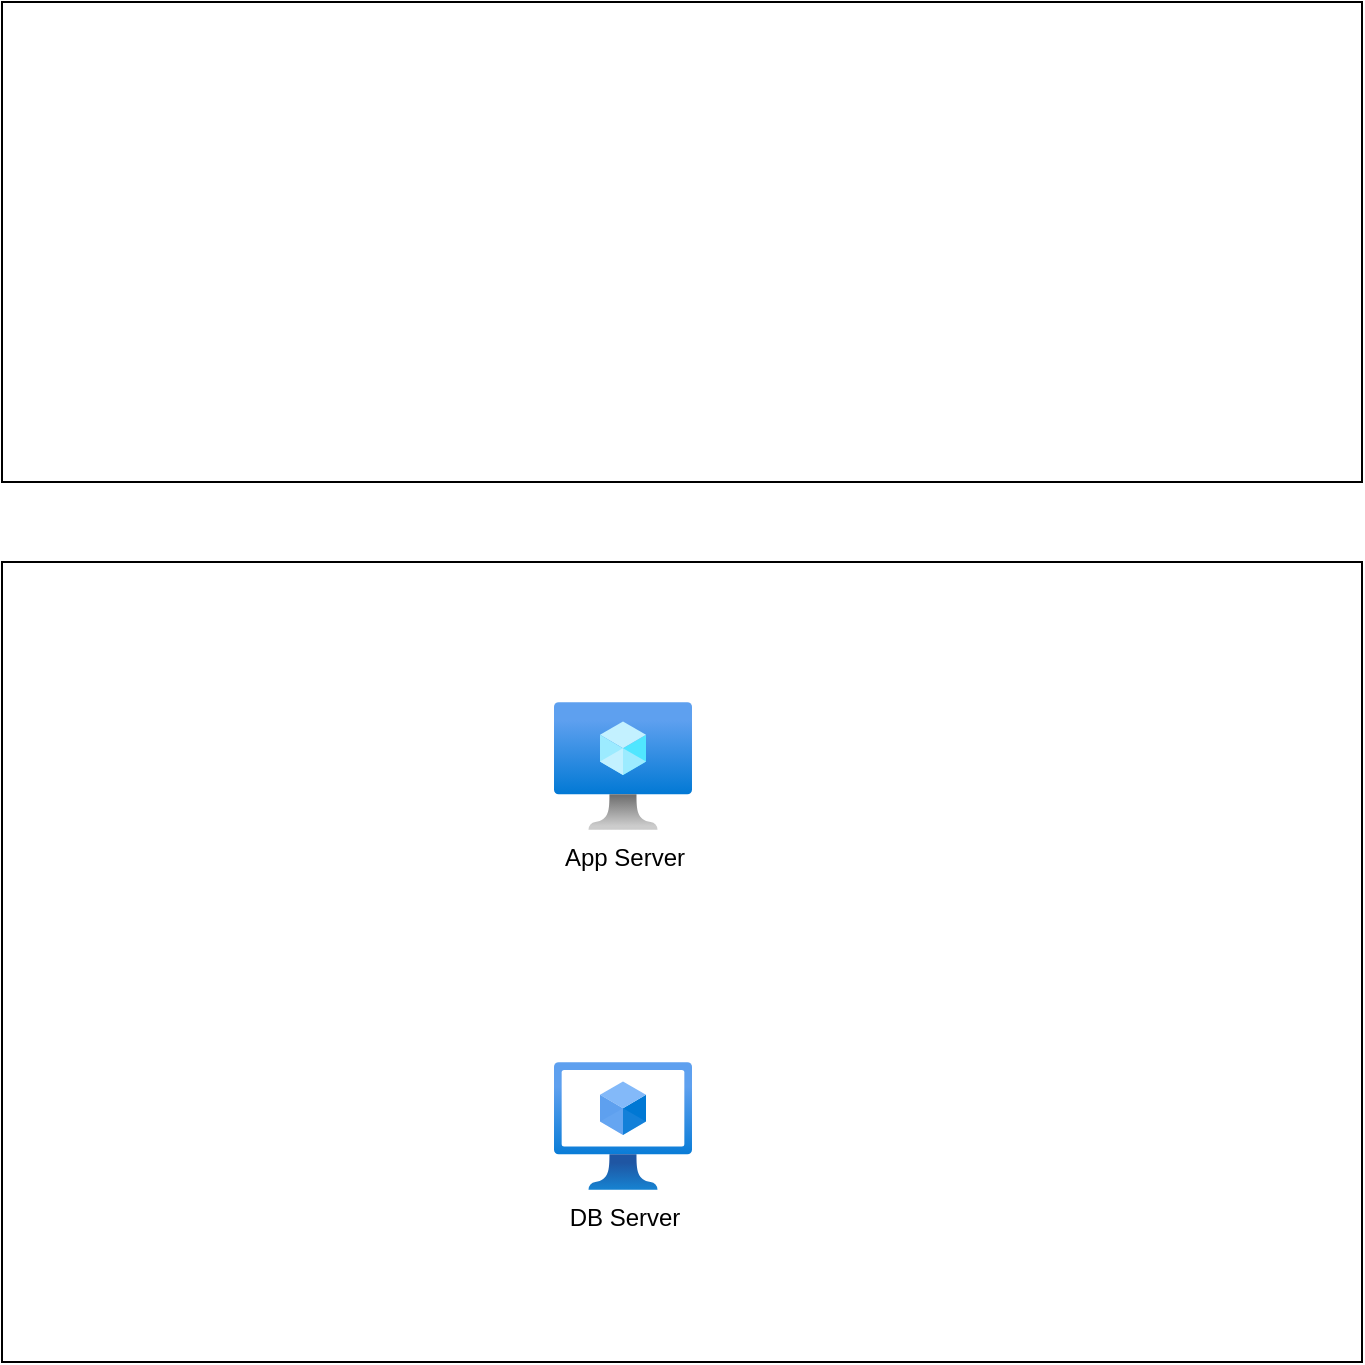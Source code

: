 <mxfile version="21.6.2" type="github">
  <diagram name="Page-1" id="nPzAFsjytfzfP-GuyXjS">
    <mxGraphModel dx="1434" dy="754" grid="1" gridSize="10" guides="1" tooltips="1" connect="1" arrows="1" fold="1" page="1" pageScale="1" pageWidth="850" pageHeight="1100" math="0" shadow="0">
      <root>
        <mxCell id="0" />
        <mxCell id="1" parent="0" />
        <mxCell id="2bGkcO6fWKTXaA2XBmRs-2" value="" style="rounded=0;whiteSpace=wrap;html=1;" vertex="1" parent="1">
          <mxGeometry x="80" y="40" width="680" height="240" as="geometry" />
        </mxCell>
        <mxCell id="2bGkcO6fWKTXaA2XBmRs-3" value="" style="rounded=0;whiteSpace=wrap;html=1;" vertex="1" parent="1">
          <mxGeometry x="80" y="320" width="680" height="400" as="geometry" />
        </mxCell>
        <mxCell id="2bGkcO6fWKTXaA2XBmRs-4" value="App Server" style="image;aspect=fixed;html=1;points=[];align=center;fontSize=12;image=img/lib/azure2/compute/Virtual_Machine.svg;" vertex="1" parent="1">
          <mxGeometry x="356" y="390" width="69" height="64" as="geometry" />
        </mxCell>
        <mxCell id="2bGkcO6fWKTXaA2XBmRs-6" value="DB Server" style="image;aspect=fixed;html=1;points=[];align=center;fontSize=12;image=img/lib/azure2/compute/Virtual_Machines_Classic.svg;" vertex="1" parent="1">
          <mxGeometry x="356" y="570" width="69" height="64" as="geometry" />
        </mxCell>
      </root>
    </mxGraphModel>
  </diagram>
</mxfile>
